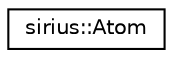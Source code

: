 digraph "Graphical Class Hierarchy"
{
 // INTERACTIVE_SVG=YES
  edge [fontname="Helvetica",fontsize="10",labelfontname="Helvetica",labelfontsize="10"];
  node [fontname="Helvetica",fontsize="10",shape=record];
  rankdir="LR";
  Node1 [label="sirius::Atom",height=0.2,width=0.4,color="black", fillcolor="white", style="filled",URL="$classsirius_1_1_atom.html",tooltip="Data and methods specific to the actual atom in the unit cell. "];
}
